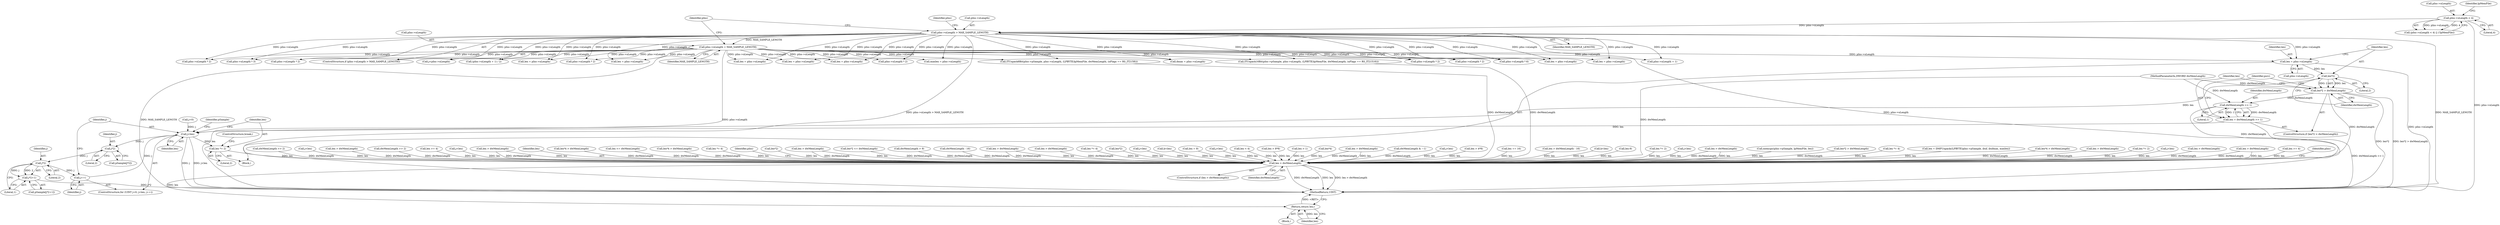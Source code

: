 digraph "0_gstreamer_bc2cdd57d549ab3ba59782e9b395d0cd683fd3ac@pointer" {
"1000996" [label="(Call,len = pIns->nLength)"];
"1000139" [label="(Call,pIns->nLength = MAX_SAMPLE_LENGTH)"];
"1000134" [label="(Call,pIns->nLength > MAX_SAMPLE_LENGTH)"];
"1000124" [label="(Call,pIns->nLength < 4)"];
"1001003" [label="(Call,len*2)"];
"1001002" [label="(Call,len*2 > dwMemLength)"];
"1001009" [label="(Call,dwMemLength >> 1)"];
"1001007" [label="(Call,len = dwMemLength >> 1)"];
"1001031" [label="(Call,j<len)"];
"1001040" [label="(Call,j*2)"];
"1001054" [label="(Call,j*2)"];
"1001034" [label="(Call,j++)"];
"1001053" [label="(Call,j*2+1)"];
"1001068" [label="(Call,len *= 2)"];
"1002016" [label="(Call,len > dwMemLength)"];
"1002043" [label="(Return,return len;)"];
"1000391" [label="(Call,len += 16)"];
"1001007" [label="(Call,len = dwMemLength >> 1)"];
"1000308" [label="(Call,len > dwMemLength - 16)"];
"1001057" [label="(Literal,1)"];
"1001826" [label="(Call,k<len)"];
"1001228" [label="(Call,len-9)"];
"1000836" [label="(Call,len = pIns->nLength)"];
"1000694" [label="(Call,len *= 2)"];
"1001031" [label="(Call,j<len)"];
"1002045" [label="(MethodReturn,UINT)"];
"1000485" [label="(Call,j<len)"];
"1001054" [label="(Call,j*2)"];
"1000128" [label="(Literal,4)"];
"1001034" [label="(Call,j++)"];
"1000577" [label="(Call,len > dwMemLength)"];
"1002009" [label="(Call,memcpy(pIns->pSample, lpMemFile, len))"];
"1000741" [label="(Call,len*2 > dwMemLength)"];
"1001051" [label="(Call,pSample[j*2+1])"];
"1001035" [label="(Identifier,j)"];
"1001002" [label="(Call,len*2 > dwMemLength)"];
"1000926" [label="(Call,len *= 4)"];
"1001511" [label="(Call,len = DMFUnpack((LPBYTE)pIns->pSample, ibuf, ibufmax, maxlen))"];
"1000134" [label="(Call,pIns->nLength > MAX_SAMPLE_LENGTH)"];
"1000139" [label="(Call,pIns->nLength = MAX_SAMPLE_LENGTH)"];
"1001093" [label="(Call,len*4 > dwMemLength)"];
"1001056" [label="(Literal,2)"];
"1001038" [label="(Call,pSample[j*2])"];
"1001039" [label="(Identifier,pSample)"];
"1000206" [label="(Call,len > dwMemLength)"];
"1000809" [label="(Call,len *= 2)"];
"1000277" [label="(Call,j<len)"];
"1000125" [label="(Call,pIns->nLength)"];
"1000620" [label="(Call,pIns->nLength * 2)"];
"1000965" [label="(Call,ITUnpack16Bit(pIns->pSample, pIns->nLength, (LPBYTE)lpMemFile, dwMemLength, (nFlags == RS_IT21516)))"];
"1000513" [label="(Call,len > dwMemLength)"];
"1002016" [label="(Call,len > dwMemLength)"];
"1001527" [label="(Call,pIns->nLength * 3)"];
"1000405" [label="(Call,len > dwMemLength)"];
"1001320" [label="(Call,len >= 4)"];
"1002018" [label="(Identifier,dwMemLength)"];
"1001366" [label="(Call,j<pIns->nLength)"];
"1002022" [label="(Identifier,pIns)"];
"1000996" [label="(Call,len = pIns->nLength)"];
"1001010" [label="(Identifier,dwMemLength)"];
"1001069" [label="(Identifier,len)"];
"1001100" [label="(Call,dwMemLength >> 2)"];
"1001009" [label="(Call,dwMemLength >> 1)"];
"1000432" [label="(Call,j<len)"];
"1001001" [label="(ControlStructure,if (len*2 > dwMemLength))"];
"1001040" [label="(Call,j*2)"];
"1001203" [label="(Call,len > dwMemLength)"];
"1001917" [label="(Call,dwMemLength >> 2)"];
"1001026" [label="(ControlStructure,for (UINT j=0; j<len; j++))"];
"1001478" [label="(Call,len >= 4)"];
"1000227" [label="(Call,j<len)"];
"1000200" [label="(Call,len = pIns->nLength)"];
"1000998" [label="(Call,pIns->nLength)"];
"1000246" [label="(Call,len = pIns->nLength)"];
"1001011" [label="(Literal,1)"];
"1001008" [label="(Identifier,len)"];
"1001483" [label="(Call,maxlen = pIns->nLength)"];
"1001068" [label="(Call,len *= 2)"];
"1001245" [label="(Call,len > dwMemLength)"];
"1002017" [label="(Identifier,len)"];
"1000143" [label="(Identifier,MAX_SAMPLE_LENGTH)"];
"1001910" [label="(Call,len*4 > dwMemLength)"];
"1000105" [label="(MethodParameterIn,DWORD dwMemLength)"];
"1000140" [label="(Call,pIns->nLength)"];
"1001005" [label="(Literal,2)"];
"1000130" [label="(Identifier,lpMemFile)"];
"1000571" [label="(Call,pIns->nLength * 2)"];
"1000463" [label="(Call,len <= dwMemLength)"];
"1000856" [label="(Call,len*4 > dwMemLength)"];
"1000507" [label="(Call,pIns->nLength * 2)"];
"1000950" [label="(Call,ITUnpack8Bit(pIns->pSample, pIns->nLength, (LPBYTE)lpMemFile, dwMemLength, (nFlags == RS_IT2158)))"];
"1000106" [label="(Block,)"];
"1001041" [label="(Identifier,j)"];
"1001988" [label="(Call,len *= 4)"];
"1001071" [label="(ControlStructure,break;)"];
"1001004" [label="(Identifier,len)"];
"1000982" [label="(Block,)"];
"1000133" [label="(ControlStructure,if (pIns->nLength > MAX_SAMPLE_LENGTH))"];
"1002044" [label="(Identifier,len)"];
"1000141" [label="(Identifier,pIns)"];
"1002042" [label="(Identifier,pIns)"];
"1000300" [label="(Call,(pIns->nLength + 1) / 2)"];
"1000457" [label="(Call,pIns->nLength * 2)"];
"1000627" [label="(Call,len*2)"];
"1001033" [label="(Identifier,len)"];
"1000997" [label="(Identifier,len)"];
"1001542" [label="(Call,len > dwMemLength)"];
"1000626" [label="(Call,len*2 <= dwMemLength)"];
"1000721" [label="(Call,len = pIns->nLength)"];
"1001171" [label="(Call,dwMemLength > 9)"];
"1000310" [label="(Call,dwMemLength - 16)"];
"1001003" [label="(Call,len*2)"];
"1001993" [label="(Call,len = pIns->nLength)"];
"1002043" [label="(Return,return len;)"];
"1000252" [label="(Call,len > dwMemLength)"];
"1001999" [label="(Call,len > dwMemLength)"];
"1000146" [label="(Identifier,pIns)"];
"1000399" [label="(Call,pIns->nLength * 2)"];
"1001161" [label="(Call,len *= 4)"];
"1001210" [label="(Call,dmax = pIns->nLength)"];
"1001028" [label="(Call,j=0)"];
"1001239" [label="(Call,pIns->nLength * 2)"];
"1000742" [label="(Call,len*2)"];
"1000138" [label="(Identifier,MAX_SAMPLE_LENGTH)"];
"1000600" [label="(Call,j<len)"];
"1001653" [label="(Call,k<len)"];
"1001698" [label="(Call,pIns->nLength * 6)"];
"1001087" [label="(Call,len = pIns->nLength)"];
"1001167" [label="(Call,len = 9)"];
"1001904" [label="(Call,len = pIns->nLength)"];
"1000545" [label="(Call,j<len)"];
"1000938" [label="(Call,len < 4)"];
"1001042" [label="(Literal,2)"];
"1000124" [label="(Call,pIns->nLength < 4)"];
"1000135" [label="(Call,pIns->nLength)"];
"1000123" [label="(Call,(pIns->nLength < 4) || (!lpMemFile))"];
"1001006" [label="(Identifier,dwMemLength)"];
"1001720" [label="(Call,len > 8*8)"];
"1000522" [label="(Call,len > 1)"];
"1001055" [label="(Identifier,j)"];
"1000301" [label="(Call,pIns->nLength + 1)"];
"1000857" [label="(Call,len*4)"];
"1001032" [label="(Identifier,j)"];
"1001070" [label="(Literal,2)"];
"1001715" [label="(Call,len > dwMemLength)"];
"1002015" [label="(ControlStructure,if (len > dwMemLength))"];
"1001053" [label="(Call,j*2+1)"];
"1000518" [label="(Call,dwMemLength & ~1)"];
"1001295" [label="(Call,j<len)"];
"1001547" [label="(Call,len > 4*8)"];
"1001014" [label="(Identifier,psrc)"];
"1000996" -> "1000982"  [label="AST: "];
"1000996" -> "1000998"  [label="CFG: "];
"1000997" -> "1000996"  [label="AST: "];
"1000998" -> "1000996"  [label="AST: "];
"1001004" -> "1000996"  [label="CFG: "];
"1000996" -> "1002045"  [label="DDG: pIns->nLength"];
"1000139" -> "1000996"  [label="DDG: pIns->nLength"];
"1000134" -> "1000996"  [label="DDG: pIns->nLength"];
"1000996" -> "1001003"  [label="DDG: len"];
"1000139" -> "1000133"  [label="AST: "];
"1000139" -> "1000143"  [label="CFG: "];
"1000140" -> "1000139"  [label="AST: "];
"1000143" -> "1000139"  [label="AST: "];
"1000146" -> "1000139"  [label="CFG: "];
"1000139" -> "1002045"  [label="DDG: pIns->nLength"];
"1000139" -> "1002045"  [label="DDG: MAX_SAMPLE_LENGTH"];
"1000134" -> "1000139"  [label="DDG: MAX_SAMPLE_LENGTH"];
"1000139" -> "1000200"  [label="DDG: pIns->nLength"];
"1000139" -> "1000246"  [label="DDG: pIns->nLength"];
"1000139" -> "1000300"  [label="DDG: pIns->nLength"];
"1000139" -> "1000301"  [label="DDG: pIns->nLength"];
"1000139" -> "1000399"  [label="DDG: pIns->nLength"];
"1000139" -> "1000457"  [label="DDG: pIns->nLength"];
"1000139" -> "1000507"  [label="DDG: pIns->nLength"];
"1000139" -> "1000571"  [label="DDG: pIns->nLength"];
"1000139" -> "1000620"  [label="DDG: pIns->nLength"];
"1000139" -> "1000721"  [label="DDG: pIns->nLength"];
"1000139" -> "1000836"  [label="DDG: pIns->nLength"];
"1000139" -> "1000950"  [label="DDG: pIns->nLength"];
"1000139" -> "1000965"  [label="DDG: pIns->nLength"];
"1000139" -> "1001087"  [label="DDG: pIns->nLength"];
"1000139" -> "1001210"  [label="DDG: pIns->nLength"];
"1000139" -> "1001239"  [label="DDG: pIns->nLength"];
"1000139" -> "1001366"  [label="DDG: pIns->nLength"];
"1000139" -> "1001483"  [label="DDG: pIns->nLength"];
"1000139" -> "1001527"  [label="DDG: pIns->nLength"];
"1000139" -> "1001698"  [label="DDG: pIns->nLength"];
"1000139" -> "1001904"  [label="DDG: pIns->nLength"];
"1000139" -> "1001993"  [label="DDG: pIns->nLength"];
"1000134" -> "1000133"  [label="AST: "];
"1000134" -> "1000138"  [label="CFG: "];
"1000135" -> "1000134"  [label="AST: "];
"1000138" -> "1000134"  [label="AST: "];
"1000141" -> "1000134"  [label="CFG: "];
"1000146" -> "1000134"  [label="CFG: "];
"1000134" -> "1002045"  [label="DDG: pIns->nLength > MAX_SAMPLE_LENGTH"];
"1000134" -> "1002045"  [label="DDG: pIns->nLength"];
"1000134" -> "1002045"  [label="DDG: MAX_SAMPLE_LENGTH"];
"1000124" -> "1000134"  [label="DDG: pIns->nLength"];
"1000134" -> "1000200"  [label="DDG: pIns->nLength"];
"1000134" -> "1000246"  [label="DDG: pIns->nLength"];
"1000134" -> "1000300"  [label="DDG: pIns->nLength"];
"1000134" -> "1000301"  [label="DDG: pIns->nLength"];
"1000134" -> "1000399"  [label="DDG: pIns->nLength"];
"1000134" -> "1000457"  [label="DDG: pIns->nLength"];
"1000134" -> "1000507"  [label="DDG: pIns->nLength"];
"1000134" -> "1000571"  [label="DDG: pIns->nLength"];
"1000134" -> "1000620"  [label="DDG: pIns->nLength"];
"1000134" -> "1000721"  [label="DDG: pIns->nLength"];
"1000134" -> "1000836"  [label="DDG: pIns->nLength"];
"1000134" -> "1000950"  [label="DDG: pIns->nLength"];
"1000134" -> "1000965"  [label="DDG: pIns->nLength"];
"1000134" -> "1001087"  [label="DDG: pIns->nLength"];
"1000134" -> "1001210"  [label="DDG: pIns->nLength"];
"1000134" -> "1001239"  [label="DDG: pIns->nLength"];
"1000134" -> "1001366"  [label="DDG: pIns->nLength"];
"1000134" -> "1001483"  [label="DDG: pIns->nLength"];
"1000134" -> "1001527"  [label="DDG: pIns->nLength"];
"1000134" -> "1001698"  [label="DDG: pIns->nLength"];
"1000134" -> "1001904"  [label="DDG: pIns->nLength"];
"1000134" -> "1001993"  [label="DDG: pIns->nLength"];
"1000124" -> "1000123"  [label="AST: "];
"1000124" -> "1000128"  [label="CFG: "];
"1000125" -> "1000124"  [label="AST: "];
"1000128" -> "1000124"  [label="AST: "];
"1000130" -> "1000124"  [label="CFG: "];
"1000123" -> "1000124"  [label="CFG: "];
"1000124" -> "1002045"  [label="DDG: pIns->nLength"];
"1000124" -> "1000123"  [label="DDG: pIns->nLength"];
"1000124" -> "1000123"  [label="DDG: 4"];
"1001003" -> "1001002"  [label="AST: "];
"1001003" -> "1001005"  [label="CFG: "];
"1001004" -> "1001003"  [label="AST: "];
"1001005" -> "1001003"  [label="AST: "];
"1001006" -> "1001003"  [label="CFG: "];
"1001003" -> "1001002"  [label="DDG: len"];
"1001003" -> "1001002"  [label="DDG: 2"];
"1001003" -> "1001031"  [label="DDG: len"];
"1001002" -> "1001001"  [label="AST: "];
"1001002" -> "1001006"  [label="CFG: "];
"1001006" -> "1001002"  [label="AST: "];
"1001008" -> "1001002"  [label="CFG: "];
"1001014" -> "1001002"  [label="CFG: "];
"1001002" -> "1002045"  [label="DDG: len*2"];
"1001002" -> "1002045"  [label="DDG: len*2 > dwMemLength"];
"1000105" -> "1001002"  [label="DDG: dwMemLength"];
"1001002" -> "1001009"  [label="DDG: dwMemLength"];
"1001002" -> "1002016"  [label="DDG: dwMemLength"];
"1001009" -> "1001007"  [label="AST: "];
"1001009" -> "1001011"  [label="CFG: "];
"1001010" -> "1001009"  [label="AST: "];
"1001011" -> "1001009"  [label="AST: "];
"1001007" -> "1001009"  [label="CFG: "];
"1001009" -> "1001007"  [label="DDG: dwMemLength"];
"1001009" -> "1001007"  [label="DDG: 1"];
"1000105" -> "1001009"  [label="DDG: dwMemLength"];
"1001009" -> "1002016"  [label="DDG: dwMemLength"];
"1001007" -> "1001001"  [label="AST: "];
"1001008" -> "1001007"  [label="AST: "];
"1001014" -> "1001007"  [label="CFG: "];
"1001007" -> "1002045"  [label="DDG: dwMemLength >> 1"];
"1001007" -> "1001031"  [label="DDG: len"];
"1001031" -> "1001026"  [label="AST: "];
"1001031" -> "1001033"  [label="CFG: "];
"1001032" -> "1001031"  [label="AST: "];
"1001033" -> "1001031"  [label="AST: "];
"1001039" -> "1001031"  [label="CFG: "];
"1001069" -> "1001031"  [label="CFG: "];
"1001031" -> "1002045"  [label="DDG: j"];
"1001031" -> "1002045"  [label="DDG: j<len"];
"1001034" -> "1001031"  [label="DDG: j"];
"1001028" -> "1001031"  [label="DDG: j"];
"1001031" -> "1001040"  [label="DDG: j"];
"1001031" -> "1001068"  [label="DDG: len"];
"1001040" -> "1001038"  [label="AST: "];
"1001040" -> "1001042"  [label="CFG: "];
"1001041" -> "1001040"  [label="AST: "];
"1001042" -> "1001040"  [label="AST: "];
"1001038" -> "1001040"  [label="CFG: "];
"1001040" -> "1001054"  [label="DDG: j"];
"1001054" -> "1001053"  [label="AST: "];
"1001054" -> "1001056"  [label="CFG: "];
"1001055" -> "1001054"  [label="AST: "];
"1001056" -> "1001054"  [label="AST: "];
"1001057" -> "1001054"  [label="CFG: "];
"1001054" -> "1001034"  [label="DDG: j"];
"1001054" -> "1001053"  [label="DDG: j"];
"1001054" -> "1001053"  [label="DDG: 2"];
"1001034" -> "1001026"  [label="AST: "];
"1001034" -> "1001035"  [label="CFG: "];
"1001035" -> "1001034"  [label="AST: "];
"1001032" -> "1001034"  [label="CFG: "];
"1001053" -> "1001051"  [label="AST: "];
"1001053" -> "1001057"  [label="CFG: "];
"1001057" -> "1001053"  [label="AST: "];
"1001051" -> "1001053"  [label="CFG: "];
"1001053" -> "1002045"  [label="DDG: j*2"];
"1001068" -> "1000982"  [label="AST: "];
"1001068" -> "1001070"  [label="CFG: "];
"1001069" -> "1001068"  [label="AST: "];
"1001070" -> "1001068"  [label="AST: "];
"1001071" -> "1001068"  [label="CFG: "];
"1001068" -> "1002016"  [label="DDG: len"];
"1002016" -> "1002015"  [label="AST: "];
"1002016" -> "1002018"  [label="CFG: "];
"1002017" -> "1002016"  [label="AST: "];
"1002018" -> "1002016"  [label="AST: "];
"1002022" -> "1002016"  [label="CFG: "];
"1002042" -> "1002016"  [label="CFG: "];
"1002016" -> "1002045"  [label="DDG: dwMemLength"];
"1002016" -> "1002045"  [label="DDG: len"];
"1002016" -> "1002045"  [label="DDG: len > dwMemLength"];
"1000308" -> "1002016"  [label="DDG: len"];
"1001511" -> "1002016"  [label="DDG: len"];
"1001245" -> "1002016"  [label="DDG: len"];
"1001245" -> "1002016"  [label="DDG: dwMemLength"];
"1000577" -> "1002016"  [label="DDG: len"];
"1000577" -> "1002016"  [label="DDG: dwMemLength"];
"1001720" -> "1002016"  [label="DDG: len"];
"1001167" -> "1002016"  [label="DDG: len"];
"1000405" -> "1002016"  [label="DDG: len"];
"1000405" -> "1002016"  [label="DDG: dwMemLength"];
"1001161" -> "1002016"  [label="DDG: len"];
"1001295" -> "1002016"  [label="DDG: len"];
"1000857" -> "1002016"  [label="DDG: len"];
"1000809" -> "1002016"  [label="DDG: len"];
"1000938" -> "1002016"  [label="DDG: len"];
"1001988" -> "1002016"  [label="DDG: len"];
"1000694" -> "1002016"  [label="DDG: len"];
"1000252" -> "1002016"  [label="DDG: len"];
"1000252" -> "1002016"  [label="DDG: dwMemLength"];
"1001228" -> "1002016"  [label="DDG: len"];
"1000391" -> "1002016"  [label="DDG: len"];
"1000600" -> "1002016"  [label="DDG: len"];
"1001542" -> "1002016"  [label="DDG: len"];
"1001542" -> "1002016"  [label="DDG: dwMemLength"];
"1001320" -> "1002016"  [label="DDG: len"];
"1000926" -> "1002016"  [label="DDG: len"];
"1000432" -> "1002016"  [label="DDG: len"];
"1001715" -> "1002016"  [label="DDG: len"];
"1001715" -> "1002016"  [label="DDG: dwMemLength"];
"1000227" -> "1002016"  [label="DDG: len"];
"1001826" -> "1002016"  [label="DDG: len"];
"1000627" -> "1002016"  [label="DDG: len"];
"1000742" -> "1002016"  [label="DDG: len"];
"1001478" -> "1002016"  [label="DDG: len"];
"1002009" -> "1002016"  [label="DDG: len"];
"1001653" -> "1002016"  [label="DDG: len"];
"1000522" -> "1002016"  [label="DDG: len"];
"1000545" -> "1002016"  [label="DDG: len"];
"1000485" -> "1002016"  [label="DDG: len"];
"1001547" -> "1002016"  [label="DDG: len"];
"1000277" -> "1002016"  [label="DDG: len"];
"1001203" -> "1002016"  [label="DDG: dwMemLength"];
"1000463" -> "1002016"  [label="DDG: dwMemLength"];
"1000513" -> "1002016"  [label="DDG: dwMemLength"];
"1000856" -> "1002016"  [label="DDG: dwMemLength"];
"1000206" -> "1002016"  [label="DDG: dwMemLength"];
"1001100" -> "1002016"  [label="DDG: dwMemLength"];
"1000626" -> "1002016"  [label="DDG: dwMemLength"];
"1001171" -> "1002016"  [label="DDG: dwMemLength"];
"1001093" -> "1002016"  [label="DDG: dwMemLength"];
"1001917" -> "1002016"  [label="DDG: dwMemLength"];
"1001999" -> "1002016"  [label="DDG: dwMemLength"];
"1000310" -> "1002016"  [label="DDG: dwMemLength"];
"1000741" -> "1002016"  [label="DDG: dwMemLength"];
"1000965" -> "1002016"  [label="DDG: dwMemLength"];
"1000518" -> "1002016"  [label="DDG: dwMemLength"];
"1001910" -> "1002016"  [label="DDG: dwMemLength"];
"1000950" -> "1002016"  [label="DDG: dwMemLength"];
"1000105" -> "1002016"  [label="DDG: dwMemLength"];
"1002016" -> "1002043"  [label="DDG: len"];
"1002043" -> "1000106"  [label="AST: "];
"1002043" -> "1002044"  [label="CFG: "];
"1002044" -> "1002043"  [label="AST: "];
"1002045" -> "1002043"  [label="CFG: "];
"1002043" -> "1002045"  [label="DDG: <RET>"];
"1002044" -> "1002043"  [label="DDG: len"];
}
